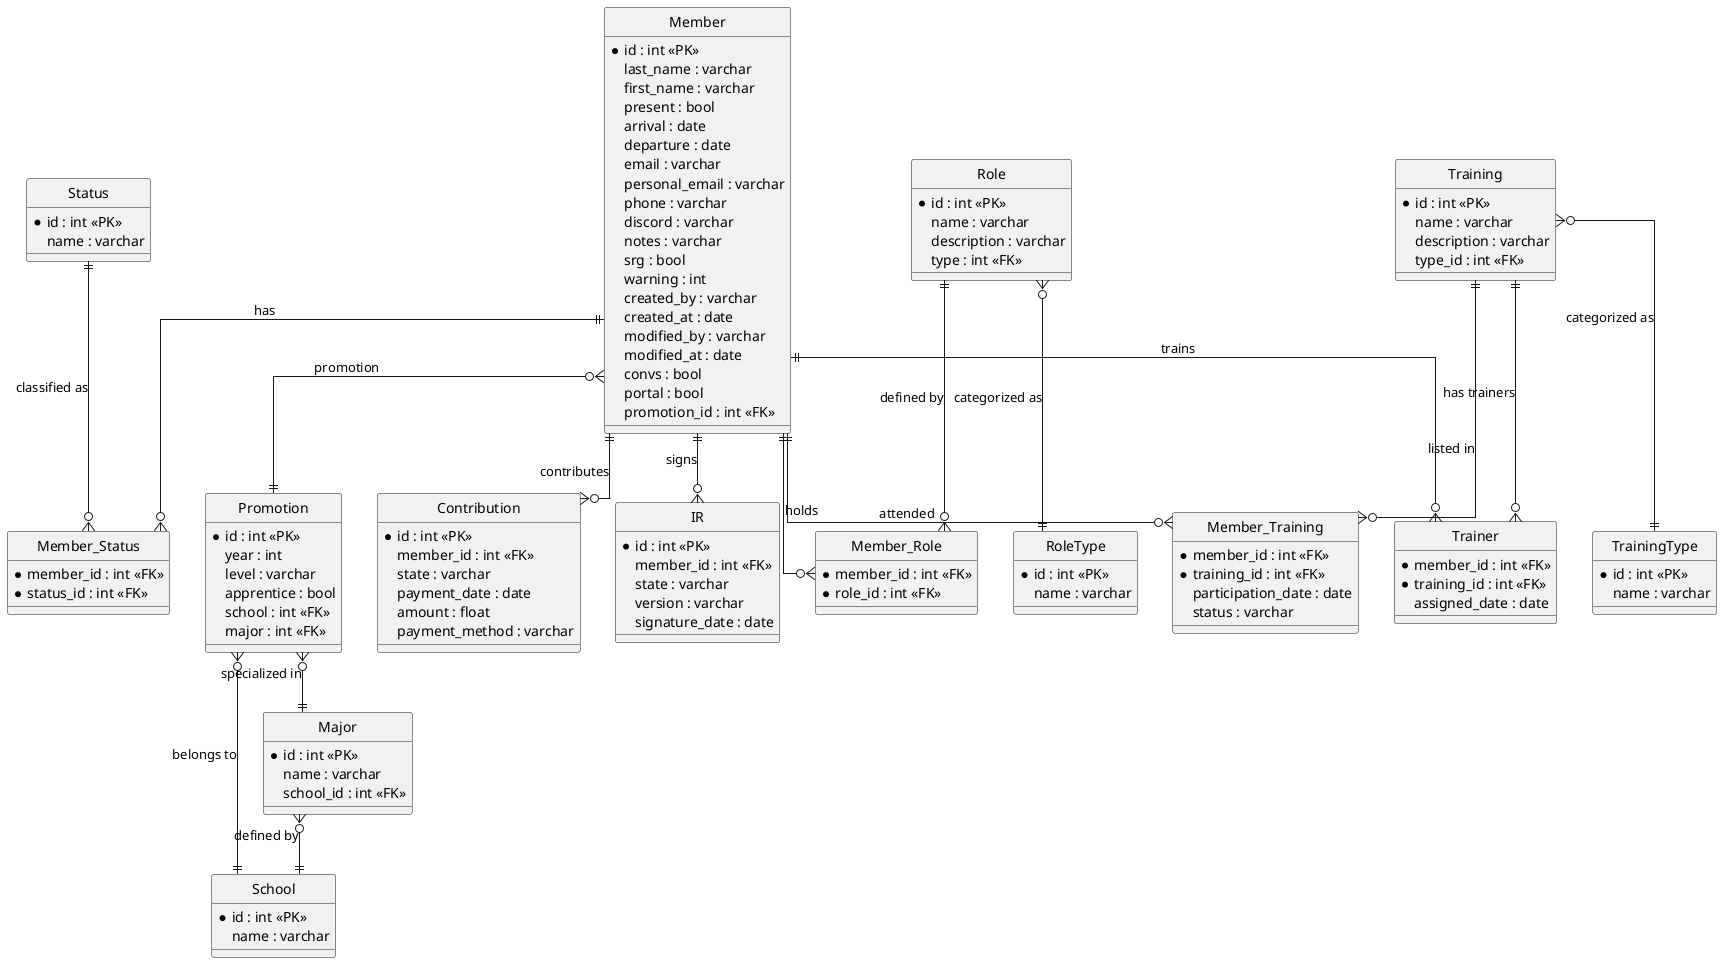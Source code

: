 @startuml Register DataBase Schema v3
hide circle
skinparam linetype ortho

'========== MEMBER =========='
entity "Member" as M {
  *id : int <<PK>>
  last_name : varchar
  first_name : varchar
  present : bool
  arrival : date
  departure : date
  email : varchar
  personal_email : varchar
  phone : varchar
  discord : varchar
  notes : varchar
  srg : bool
  warning : int
  created_by : varchar
  created_at : date
  modified_by : varchar
  modified_at : date
  convs : bool
  portal : bool
  promotion_id : int <<FK>>
}

'========== STATUS =========='
entity "Status" as S {
  *id : int <<PK>>
  name : varchar
}

entity "Member_Status" as MS {
  *member_id : int <<FK>>
  *status_id : int <<FK>>
}

'========== PROMOTION =========='
entity "Promotion" as P {
  *id : int <<PK>>
  year : int
  level : varchar
  apprentice : bool
  school : int <<FK>>
  major : int <<FK>>
}

entity "School" as E {
  *id : int <<PK>>
  name : varchar
}

entity "Major" as MJ {
  *id : int <<PK>>
  name : varchar
  school_id : int <<FK>>
}


'========== CONTRIBUTION =========='
entity "Contribution" as C {
  *id : int <<PK>>
  member_id : int <<FK>>
  state : varchar
  payment_date : date
  amount : float
  payment_method : varchar
}

'========== INTERNAL REGULATION =========='
entity "IR" as IR {
  *id : int <<PK>>
  member_id : int <<FK>>
  state : varchar
  version : varchar
  signature_date : date
}

'========== ROLE =========='
entity "Role" as R {
  *id : int <<PK>>
  name : varchar
  description : varchar
  type : int <<FK>>
}

entity "RoleType" as RT {
  *id : int <<PK>>
  name : varchar
}

entity "Member_Role" as MR {
  *member_id : int <<FK>>
  *role_id : int <<FK>>
}

'========== TRAINING =========='
entity "Training" as T {
  *id : int <<PK>>
  name : varchar
  description : varchar
  type_id : int <<FK>>
}

entity "TrainingType" as TT {
  *id : int <<PK>>
  name : varchar
}

entity "Member_Training" as MT {
  *member_id : int <<FK>>
  *training_id : int <<FK>>
  participation_date : date
  status : varchar
}

'========== TRAINERS =========='

entity "Trainer" as MTR {
  *member_id : int <<FK>>
  *training_id : int <<FK>>
  assigned_date : date
}


'========== ASSOCIATIONS =========='
M ||--o{ MS : has
S ||--o{ MS : classified as
M }o--|| P : promotion
M ||--o{ C : contributes
M ||--o{ IR : signs
M ||--o{ MR : holds
R ||--o{ MR : defined by
M ||--o{ MT : attended
T ||--o{ MT : listed in
T }o--|| TT : categorized as
P }o--|| E : belongs to
P }o--|| MJ : specialized in
MJ }o--|| E : defined by
R }o--|| RT : categorized as
M ||--o{ MTR : trains
T ||--o{ MTR : has trainers

@enduml
